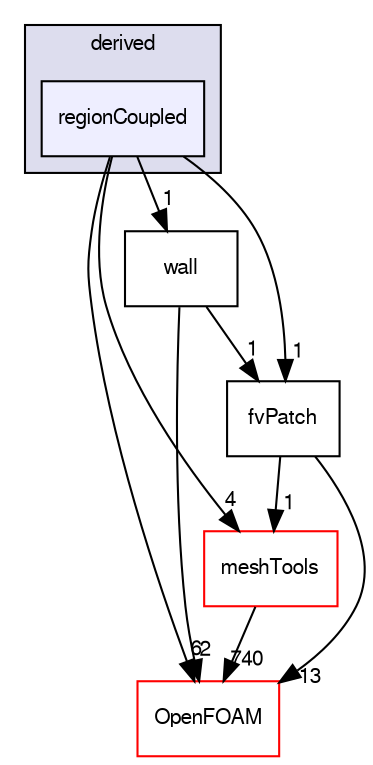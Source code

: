 digraph "src/finiteVolume/fvMesh/fvPatches/derived/regionCoupled" {
  bgcolor=transparent;
  compound=true
  node [ fontsize="10", fontname="FreeSans"];
  edge [ labelfontsize="10", labelfontname="FreeSans"];
  subgraph clusterdir_b6c7056b4a691a5d4a6a253b324932ba {
    graph [ bgcolor="#ddddee", pencolor="black", label="derived" fontname="FreeSans", fontsize="10", URL="dir_b6c7056b4a691a5d4a6a253b324932ba.html"]
  dir_4b526d01ac7b4fa88f3e0abdfa7d981f [shape=box, label="regionCoupled", style="filled", fillcolor="#eeeeff", pencolor="black", URL="dir_4b526d01ac7b4fa88f3e0abdfa7d981f.html"];
  }
  dir_be0be92ab094e5999d77dae247e9dae5 [shape=box label="wall" URL="dir_be0be92ab094e5999d77dae247e9dae5.html"];
  dir_ae30ad0bef50cf391b24c614251bb9fd [shape=box label="meshTools" color="red" URL="dir_ae30ad0bef50cf391b24c614251bb9fd.html"];
  dir_9aeac362c73ae2f52e334aea3c97600f [shape=box label="fvPatch" URL="dir_9aeac362c73ae2f52e334aea3c97600f.html"];
  dir_c5473ff19b20e6ec4dfe5c310b3778a8 [shape=box label="OpenFOAM" color="red" URL="dir_c5473ff19b20e6ec4dfe5c310b3778a8.html"];
  dir_be0be92ab094e5999d77dae247e9dae5->dir_9aeac362c73ae2f52e334aea3c97600f [headlabel="1", labeldistance=1.5 headhref="dir_000978_000979.html"];
  dir_be0be92ab094e5999d77dae247e9dae5->dir_c5473ff19b20e6ec4dfe5c310b3778a8 [headlabel="2", labeldistance=1.5 headhref="dir_000978_001706.html"];
  dir_ae30ad0bef50cf391b24c614251bb9fd->dir_c5473ff19b20e6ec4dfe5c310b3778a8 [headlabel="740", labeldistance=1.5 headhref="dir_001560_001706.html"];
  dir_9aeac362c73ae2f52e334aea3c97600f->dir_ae30ad0bef50cf391b24c614251bb9fd [headlabel="1", labeldistance=1.5 headhref="dir_000979_001560.html"];
  dir_9aeac362c73ae2f52e334aea3c97600f->dir_c5473ff19b20e6ec4dfe5c310b3778a8 [headlabel="13", labeldistance=1.5 headhref="dir_000979_001706.html"];
  dir_4b526d01ac7b4fa88f3e0abdfa7d981f->dir_be0be92ab094e5999d77dae247e9dae5 [headlabel="1", labeldistance=1.5 headhref="dir_000977_000978.html"];
  dir_4b526d01ac7b4fa88f3e0abdfa7d981f->dir_ae30ad0bef50cf391b24c614251bb9fd [headlabel="4", labeldistance=1.5 headhref="dir_000977_001560.html"];
  dir_4b526d01ac7b4fa88f3e0abdfa7d981f->dir_9aeac362c73ae2f52e334aea3c97600f [headlabel="1", labeldistance=1.5 headhref="dir_000977_000979.html"];
  dir_4b526d01ac7b4fa88f3e0abdfa7d981f->dir_c5473ff19b20e6ec4dfe5c310b3778a8 [headlabel="6", labeldistance=1.5 headhref="dir_000977_001706.html"];
}
